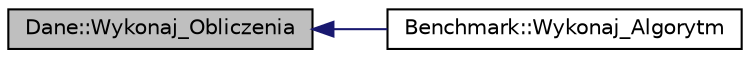 digraph G
{
  edge [fontname="Helvetica",fontsize="10",labelfontname="Helvetica",labelfontsize="10"];
  node [fontname="Helvetica",fontsize="10",shape=record];
  rankdir="LR";
  Node1 [label="Dane::Wykonaj_Obliczenia",height=0.2,width=0.4,color="black", fillcolor="grey75", style="filled" fontcolor="black"];
  Node1 -> Node2 [dir="back",color="midnightblue",fontsize="10",style="solid",fontname="Helvetica"];
  Node2 [label="Benchmark::Wykonaj_Algorytm",height=0.2,width=0.4,color="black", fillcolor="white", style="filled",URL="$class_benchmark.html#aec505cc255177517a37e06e3b49f5911",tooltip="Funkcja wykonujaca algorytm. W funkcji tej wczytywane sa poszczegolne dane - licz10.txt, licz100.txt oraz licz1000.txt zawierajace liczbe z zakresu 1-10, 1-100 oraz 1-1000, gdzie pierwsza liczba to rozmiar pliku. Nastepnie po wczytaniu funkcja wykonuje obliczenie - mnozenie danych x2."];
}
